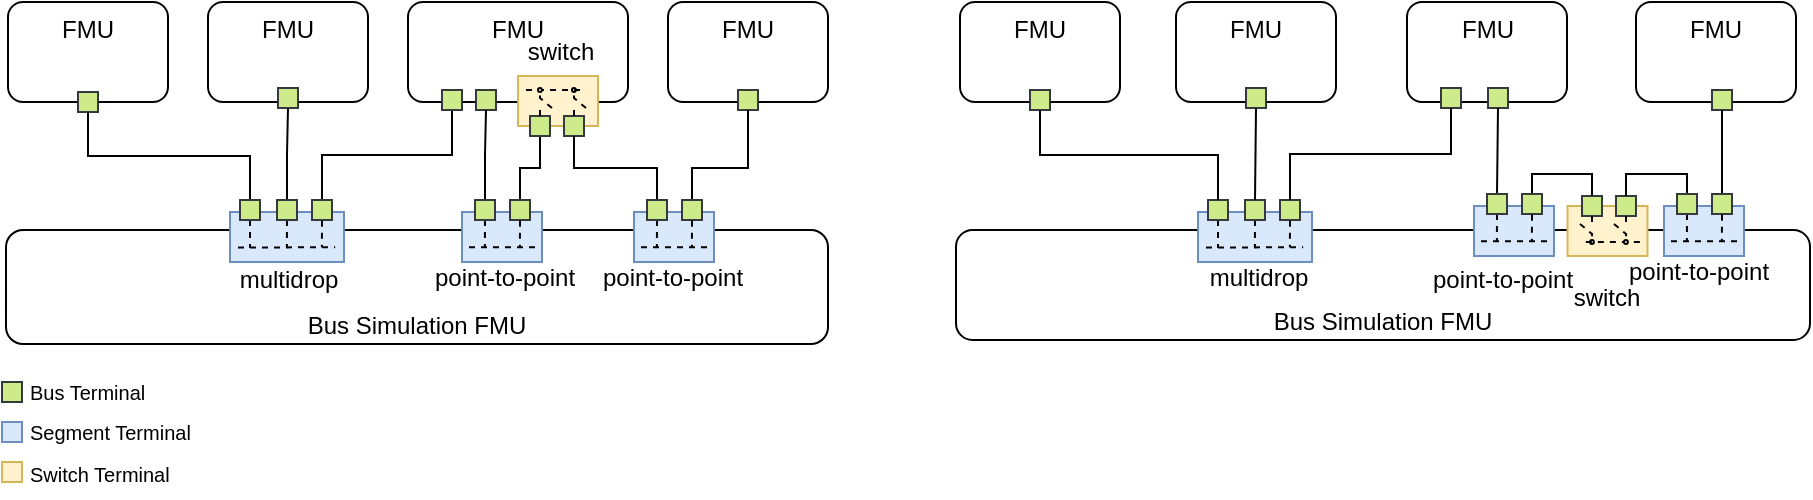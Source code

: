 <mxfile version="26.0.4">
  <diagram name="Page-1" id="3vIR2HpVTP0UQyiUp9Tj">
    <mxGraphModel dx="1034" dy="612" grid="1" gridSize="10" guides="1" tooltips="1" connect="1" arrows="1" fold="1" page="1" pageScale="1" pageWidth="3300" pageHeight="4681" math="0" shadow="0">
      <root>
        <mxCell id="0" />
        <mxCell id="1" parent="0" />
        <mxCell id="pif8Dmov2KubNqpBboYz-1" value="Bus Simulation FMU" style="rounded=1;whiteSpace=wrap;html=1;verticalAlign=bottom;" vertex="1" parent="1">
          <mxGeometry x="355" y="649" width="411" height="57" as="geometry" />
        </mxCell>
        <mxCell id="pif8Dmov2KubNqpBboYz-2" value="FMU" style="rounded=1;whiteSpace=wrap;html=1;verticalAlign=top;" vertex="1" parent="1">
          <mxGeometry x="456" y="535" width="80" height="50" as="geometry" />
        </mxCell>
        <mxCell id="pif8Dmov2KubNqpBboYz-3" value="" style="rounded=0;whiteSpace=wrap;html=1;fillColor=#cdeb8b;strokeColor=#36393d;" vertex="1" parent="1">
          <mxGeometry x="491" y="578" width="10" height="10" as="geometry" />
        </mxCell>
        <mxCell id="pif8Dmov2KubNqpBboYz-4" value="FMU" style="rounded=1;whiteSpace=wrap;html=1;verticalAlign=top;" vertex="1" parent="1">
          <mxGeometry x="556" y="535" width="110" height="50" as="geometry" />
        </mxCell>
        <mxCell id="pif8Dmov2KubNqpBboYz-5" value="FMU" style="rounded=1;whiteSpace=wrap;html=1;verticalAlign=top;" vertex="1" parent="1">
          <mxGeometry x="686" y="535" width="80" height="50" as="geometry" />
        </mxCell>
        <mxCell id="pif8Dmov2KubNqpBboYz-6" value="" style="endArrow=none;html=1;rounded=0;exitX=0.5;exitY=0;exitDx=0;exitDy=0;entryX=0.5;entryY=1;entryDx=0;entryDy=0;edgeStyle=orthogonalEdgeStyle;" edge="1" parent="1" source="pif8Dmov2KubNqpBboYz-108" target="pif8Dmov2KubNqpBboYz-3">
          <mxGeometry width="50" height="50" relative="1" as="geometry">
            <mxPoint x="525.5" y="633" as="sourcePoint" />
            <mxPoint x="644" y="592" as="targetPoint" />
          </mxGeometry>
        </mxCell>
        <mxCell id="pif8Dmov2KubNqpBboYz-7" value="" style="rounded=0;whiteSpace=wrap;html=1;fillColor=#cdeb8b;strokeColor=#36393d;" vertex="1" parent="1">
          <mxGeometry x="721" y="579" width="10" height="10" as="geometry" />
        </mxCell>
        <mxCell id="pif8Dmov2KubNqpBboYz-8" value="" style="endArrow=none;html=1;rounded=0;exitX=0.5;exitY=0;exitDx=0;exitDy=0;entryX=0.5;entryY=0;entryDx=0;entryDy=0;edgeStyle=orthogonalEdgeStyle;" edge="1" parent="1" source="pif8Dmov2KubNqpBboYz-107" target="pif8Dmov2KubNqpBboYz-9">
          <mxGeometry width="50" height="50" relative="1" as="geometry">
            <mxPoint x="543" y="633" as="sourcePoint" />
            <mxPoint x="586" y="613" as="targetPoint" />
          </mxGeometry>
        </mxCell>
        <mxCell id="pif8Dmov2KubNqpBboYz-9" value="" style="rounded=0;whiteSpace=wrap;html=1;fillColor=#cdeb8b;strokeColor=#36393d;rotation=-180;" vertex="1" parent="1">
          <mxGeometry x="573" y="579" width="10" height="10" as="geometry" />
        </mxCell>
        <mxCell id="pif8Dmov2KubNqpBboYz-10" value="" style="rounded=0;whiteSpace=wrap;html=1;fillColor=#cdeb8b;strokeColor=#36393d;rotation=-180;" vertex="1" parent="1">
          <mxGeometry x="590" y="579" width="10" height="10" as="geometry" />
        </mxCell>
        <mxCell id="pif8Dmov2KubNqpBboYz-11" value="" style="endArrow=none;html=1;rounded=0;exitX=0.5;exitY=0;exitDx=0;exitDy=0;entryX=0.5;entryY=0;entryDx=0;entryDy=0;edgeStyle=orthogonalEdgeStyle;" edge="1" parent="1" source="pif8Dmov2KubNqpBboYz-86" target="pif8Dmov2KubNqpBboYz-10">
          <mxGeometry width="50" height="50" relative="1" as="geometry">
            <mxPoint x="601.5" y="634" as="sourcePoint" />
            <mxPoint x="731" y="566" as="targetPoint" />
          </mxGeometry>
        </mxCell>
        <mxCell id="pif8Dmov2KubNqpBboYz-12" value="" style="endArrow=none;html=1;rounded=0;exitX=0.5;exitY=0;exitDx=0;exitDy=0;edgeStyle=orthogonalEdgeStyle;entryX=0.5;entryY=0;entryDx=0;entryDy=0;" edge="1" parent="1" source="pif8Dmov2KubNqpBboYz-85" target="pif8Dmov2KubNqpBboYz-60">
          <mxGeometry width="50" height="50" relative="1" as="geometry">
            <mxPoint x="619" y="634" as="sourcePoint" />
            <mxPoint x="624" y="610" as="targetPoint" />
          </mxGeometry>
        </mxCell>
        <mxCell id="pif8Dmov2KubNqpBboYz-13" value="" style="endArrow=none;html=1;rounded=0;exitX=0.5;exitY=0;exitDx=0;exitDy=0;edgeStyle=orthogonalEdgeStyle;entryX=0.5;entryY=1;entryDx=0;entryDy=0;" edge="1" parent="1" source="pif8Dmov2KubNqpBboYz-93" target="pif8Dmov2KubNqpBboYz-7">
          <mxGeometry width="50" height="50" relative="1" as="geometry">
            <mxPoint x="699" y="637" as="sourcePoint" />
            <mxPoint x="727" y="592" as="targetPoint" />
            <Array as="points">
              <mxPoint x="698" y="618" />
              <mxPoint x="726" y="618" />
            </Array>
          </mxGeometry>
        </mxCell>
        <mxCell id="pif8Dmov2KubNqpBboYz-14" value="Bus Simulation FMU" style="rounded=1;whiteSpace=wrap;html=1;verticalAlign=bottom;" vertex="1" parent="1">
          <mxGeometry x="830" y="649" width="427" height="55" as="geometry" />
        </mxCell>
        <mxCell id="pif8Dmov2KubNqpBboYz-15" value="FMU" style="rounded=1;whiteSpace=wrap;html=1;verticalAlign=top;" vertex="1" parent="1">
          <mxGeometry x="940" y="535" width="80" height="50" as="geometry" />
        </mxCell>
        <mxCell id="pif8Dmov2KubNqpBboYz-16" value="" style="rounded=0;whiteSpace=wrap;html=1;fillColor=#cdeb8b;strokeColor=#36393d;" vertex="1" parent="1">
          <mxGeometry x="975" y="578" width="10" height="10" as="geometry" />
        </mxCell>
        <mxCell id="pif8Dmov2KubNqpBboYz-17" value="FMU" style="rounded=1;whiteSpace=wrap;html=1;verticalAlign=top;" vertex="1" parent="1">
          <mxGeometry x="1055.5" y="535" width="80" height="50" as="geometry" />
        </mxCell>
        <mxCell id="pif8Dmov2KubNqpBboYz-18" value="" style="rounded=0;whiteSpace=wrap;html=1;direction=south;fillColor=#cdeb8b;strokeColor=#36393d;" vertex="1" parent="1">
          <mxGeometry x="1072.5" y="578" width="10" height="10" as="geometry" />
        </mxCell>
        <mxCell id="pif8Dmov2KubNqpBboYz-19" value="" style="rounded=0;whiteSpace=wrap;html=1;fillColor=#cdeb8b;strokeColor=#36393d;" vertex="1" parent="1">
          <mxGeometry x="1096" y="578" width="10" height="10" as="geometry" />
        </mxCell>
        <mxCell id="pif8Dmov2KubNqpBboYz-20" value="FMU" style="rounded=1;whiteSpace=wrap;html=1;verticalAlign=top;" vertex="1" parent="1">
          <mxGeometry x="1170" y="535" width="80" height="50" as="geometry" />
        </mxCell>
        <mxCell id="pif8Dmov2KubNqpBboYz-21" value="" style="group;rotation=-180;" vertex="1" connectable="0" parent="1">
          <mxGeometry x="1142" y="632" width="58" height="53" as="geometry" />
        </mxCell>
        <mxCell id="pif8Dmov2KubNqpBboYz-22" value="" style="rounded=0;whiteSpace=wrap;html=1;fillColor=#fff2cc;strokeColor=#d6b656;rotation=-180;" vertex="1" parent="pif8Dmov2KubNqpBboYz-21">
          <mxGeometry x="-6.255" y="5" width="40" height="25" as="geometry" />
        </mxCell>
        <mxCell id="pif8Dmov2KubNqpBboYz-23" value="" style="rounded=0;whiteSpace=wrap;html=1;fillColor=#cdeb8b;strokeColor=#36393d;rotation=-360;" vertex="1" parent="pif8Dmov2KubNqpBboYz-21">
          <mxGeometry x="17.997" width="10" height="10" as="geometry" />
        </mxCell>
        <mxCell id="pif8Dmov2KubNqpBboYz-24" value="" style="rounded=0;whiteSpace=wrap;html=1;fillColor=#cdeb8b;strokeColor=#36393d;rotation=-360;" vertex="1" parent="pif8Dmov2KubNqpBboYz-21">
          <mxGeometry x="1.003" width="10" height="10" as="geometry" />
        </mxCell>
        <mxCell id="pif8Dmov2KubNqpBboYz-25" value="" style="endArrow=none;html=1;rounded=0;exitX=0.5;exitY=1;exitDx=0;exitDy=0;dashed=1;" edge="1" parent="pif8Dmov2KubNqpBboYz-21" source="pif8Dmov2KubNqpBboYz-23">
          <mxGeometry width="50" height="50" relative="1" as="geometry">
            <mxPoint x="23.941" y="7" as="sourcePoint" />
            <mxPoint x="23" y="15" as="targetPoint" />
            <Array as="points" />
          </mxGeometry>
        </mxCell>
        <mxCell id="pif8Dmov2KubNqpBboYz-26" value="" style="endArrow=none;html=1;rounded=0;dashed=1;exitX=0.5;exitY=1;exitDx=0;exitDy=0;" edge="1" parent="pif8Dmov2KubNqpBboYz-21" source="pif8Dmov2KubNqpBboYz-24">
          <mxGeometry width="50" height="50" relative="1" as="geometry">
            <mxPoint x="6.686" y="7" as="sourcePoint" />
            <mxPoint x="6" y="15" as="targetPoint" />
            <Array as="points" />
          </mxGeometry>
        </mxCell>
        <mxCell id="pif8Dmov2KubNqpBboYz-27" value="" style="endArrow=none;html=1;rounded=0;dashed=1;" edge="1" parent="pif8Dmov2KubNqpBboYz-21">
          <mxGeometry width="50" height="50" relative="1" as="geometry">
            <mxPoint x="-0.0" y="14" as="sourcePoint" />
            <mxPoint x="6.039" y="21" as="targetPoint" />
            <Array as="points">
              <mxPoint x="6.039" y="19" />
            </Array>
          </mxGeometry>
        </mxCell>
        <mxCell id="pif8Dmov2KubNqpBboYz-28" value="" style="ellipse;whiteSpace=wrap;html=1;rotation=-360;" vertex="1" parent="pif8Dmov2KubNqpBboYz-21">
          <mxGeometry x="4.999" y="22" width="1.941" height="2" as="geometry" />
        </mxCell>
        <mxCell id="pif8Dmov2KubNqpBboYz-29" value="" style="endArrow=none;html=1;rounded=0;dashed=1;exitX=-1.065;exitY=0.469;exitDx=0;exitDy=0;exitPerimeter=0;entryX=0.033;entryY=0.281;entryDx=0;entryDy=0;entryPerimeter=0;" edge="1" parent="pif8Dmov2KubNqpBboYz-21" source="pif8Dmov2KubNqpBboYz-28" target="pif8Dmov2KubNqpBboYz-22">
          <mxGeometry width="50" height="50" relative="1" as="geometry">
            <mxPoint x="1052" y="634" as="sourcePoint" />
            <mxPoint x="1080.569" y="634" as="targetPoint" />
            <Array as="points">
              <mxPoint x="6" y="23" />
            </Array>
          </mxGeometry>
        </mxCell>
        <mxCell id="pif8Dmov2KubNqpBboYz-30" value="" style="ellipse;whiteSpace=wrap;html=1;rotation=-360;strokeWidth=1;" vertex="1" parent="pif8Dmov2KubNqpBboYz-21">
          <mxGeometry x="22.001" y="22" width="1.941" height="2" as="geometry" />
        </mxCell>
        <mxCell id="pif8Dmov2KubNqpBboYz-31" value="" style="endArrow=none;html=1;rounded=0;dashed=1;" edge="1" parent="pif8Dmov2KubNqpBboYz-21">
          <mxGeometry width="50" height="50" relative="1" as="geometry">
            <mxPoint x="17.0" y="14" as="sourcePoint" />
            <mxPoint x="23" y="21" as="targetPoint" />
            <Array as="points">
              <mxPoint x="23.039" y="19" />
            </Array>
          </mxGeometry>
        </mxCell>
        <mxCell id="pif8Dmov2KubNqpBboYz-32" value="" style="rounded=0;whiteSpace=wrap;html=1;fillColor=#cdeb8b;strokeColor=#36393d;" vertex="1" parent="1">
          <mxGeometry x="1208" y="579" width="10" height="10" as="geometry" />
        </mxCell>
        <mxCell id="pif8Dmov2KubNqpBboYz-33" value="" style="endArrow=none;html=1;rounded=0;entryX=0.5;entryY=1;entryDx=0;entryDy=0;exitX=0.5;exitY=0;exitDx=0;exitDy=0;" edge="1" parent="1" source="pif8Dmov2KubNqpBboYz-40" target="pif8Dmov2KubNqpBboYz-19">
          <mxGeometry width="50" height="50" relative="1" as="geometry">
            <mxPoint x="1101" y="632" as="sourcePoint" />
            <mxPoint x="1194" y="640" as="targetPoint" />
          </mxGeometry>
        </mxCell>
        <mxCell id="pif8Dmov2KubNqpBboYz-34" value="" style="endArrow=none;html=1;rounded=0;exitX=0.5;exitY=0;exitDx=0;exitDy=0;entryX=0.5;entryY=0;entryDx=0;entryDy=0;edgeStyle=orthogonalEdgeStyle;" edge="1" parent="1" source="pif8Dmov2KubNqpBboYz-39" target="pif8Dmov2KubNqpBboYz-24">
          <mxGeometry width="50" height="50" relative="1" as="geometry">
            <mxPoint x="1133" y="645" as="sourcePoint" />
            <mxPoint x="1183" y="595" as="targetPoint" />
          </mxGeometry>
        </mxCell>
        <mxCell id="pif8Dmov2KubNqpBboYz-35" value="" style="rounded=0;whiteSpace=wrap;html=1;" vertex="1" parent="1">
          <mxGeometry x="1095.5" y="638" width="10" height="8.333" as="geometry" />
        </mxCell>
        <mxCell id="pif8Dmov2KubNqpBboYz-36" value="" style="rounded=0;whiteSpace=wrap;html=1;fillColor=#dae8fc;strokeColor=#6c8ebf;" vertex="1" parent="1">
          <mxGeometry x="1089" y="637" width="40" height="25" as="geometry" />
        </mxCell>
        <mxCell id="pif8Dmov2KubNqpBboYz-37" value="" style="endArrow=none;html=1;rounded=0;dashed=1;" edge="1" parent="1">
          <mxGeometry width="50" height="50" relative="1" as="geometry">
            <mxPoint x="1092.5" y="654.667" as="sourcePoint" />
            <mxPoint x="1126.5" y="654.667" as="targetPoint" />
          </mxGeometry>
        </mxCell>
        <mxCell id="pif8Dmov2KubNqpBboYz-38" value="" style="endArrow=none;html=1;rounded=0;exitX=0.5;exitY=1;exitDx=0;exitDy=0;dashed=1;" edge="1" parent="1" source="pif8Dmov2KubNqpBboYz-40">
          <mxGeometry width="50" height="50" relative="1" as="geometry">
            <mxPoint x="1100.44" y="646.333" as="sourcePoint" />
            <mxPoint x="1100.5" y="654.667" as="targetPoint" />
            <Array as="points">
              <mxPoint x="1100.44" y="654.667" />
            </Array>
          </mxGeometry>
        </mxCell>
        <mxCell id="pif8Dmov2KubNqpBboYz-39" value="" style="rounded=0;whiteSpace=wrap;html=1;fillColor=#cdeb8b;strokeColor=#36393d;" vertex="1" parent="1">
          <mxGeometry x="1113" y="631" width="10" height="10" as="geometry" />
        </mxCell>
        <mxCell id="pif8Dmov2KubNqpBboYz-40" value="" style="rounded=0;whiteSpace=wrap;html=1;fillColor=#cdeb8b;strokeColor=#36393d;" vertex="1" parent="1">
          <mxGeometry x="1095.5" y="631" width="10" height="10" as="geometry" />
        </mxCell>
        <mxCell id="pif8Dmov2KubNqpBboYz-41" value="" style="endArrow=none;html=1;rounded=0;exitX=0.5;exitY=1;exitDx=0;exitDy=0;dashed=1;" edge="1" parent="1">
          <mxGeometry width="50" height="50" relative="1" as="geometry">
            <mxPoint x="1118" y="641.333" as="sourcePoint" />
            <mxPoint x="1118" y="654.667" as="targetPoint" />
            <Array as="points">
              <mxPoint x="1117.94" y="654.667" />
            </Array>
          </mxGeometry>
        </mxCell>
        <mxCell id="pif8Dmov2KubNqpBboYz-42" value="" style="endArrow=none;html=1;rounded=0;entryX=0.5;entryY=1;entryDx=0;entryDy=0;exitX=0.5;exitY=0;exitDx=0;exitDy=0;" edge="1" parent="1" source="pif8Dmov2KubNqpBboYz-76" target="pif8Dmov2KubNqpBboYz-32">
          <mxGeometry width="50" height="50" relative="1" as="geometry">
            <mxPoint x="1136" y="658" as="sourcePoint" />
            <mxPoint x="1186" y="608" as="targetPoint" />
          </mxGeometry>
        </mxCell>
        <mxCell id="pif8Dmov2KubNqpBboYz-43" value="" style="endArrow=none;html=1;rounded=0;entryX=0.5;entryY=0;entryDx=0;entryDy=0;exitX=0.5;exitY=0;exitDx=0;exitDy=0;edgeStyle=orthogonalEdgeStyle;" edge="1" parent="1" source="pif8Dmov2KubNqpBboYz-23" target="pif8Dmov2KubNqpBboYz-77">
          <mxGeometry width="50" height="50" relative="1" as="geometry">
            <mxPoint x="1136" y="658" as="sourcePoint" />
            <mxPoint x="1186" y="608" as="targetPoint" />
          </mxGeometry>
        </mxCell>
        <mxCell id="pif8Dmov2KubNqpBboYz-44" value="" style="group" vertex="1" connectable="0" parent="1">
          <mxGeometry x="353" y="715" width="122" height="68" as="geometry" />
        </mxCell>
        <mxCell id="pif8Dmov2KubNqpBboYz-132" value="" style="group" vertex="1" connectable="0" parent="pif8Dmov2KubNqpBboYz-44">
          <mxGeometry width="110" height="68" as="geometry" />
        </mxCell>
        <mxCell id="pif8Dmov2KubNqpBboYz-45" value="Bus Terminal" style="text;html=1;align=left;verticalAlign=middle;resizable=0;points=[];autosize=1;strokeColor=none;fillColor=none;fontSize=10;" vertex="1" parent="pif8Dmov2KubNqpBboYz-132">
          <mxGeometry x="12" width="80" height="30" as="geometry" />
        </mxCell>
        <mxCell id="pif8Dmov2KubNqpBboYz-46" value="" style="rounded=0;whiteSpace=wrap;html=1;fillColor=#cdeb8b;strokeColor=#36393d;" vertex="1" parent="pif8Dmov2KubNqpBboYz-132">
          <mxGeometry y="10" width="10" height="10" as="geometry" />
        </mxCell>
        <mxCell id="pif8Dmov2KubNqpBboYz-47" value="" style="rounded=0;whiteSpace=wrap;html=1;fillColor=#dae8fc;strokeColor=#6c8ebf;" vertex="1" parent="pif8Dmov2KubNqpBboYz-132">
          <mxGeometry y="30" width="10" height="10" as="geometry" />
        </mxCell>
        <mxCell id="pif8Dmov2KubNqpBboYz-48" value="" style="rounded=0;whiteSpace=wrap;html=1;fillColor=#fff2cc;strokeColor=#d6b656;" vertex="1" parent="pif8Dmov2KubNqpBboYz-132">
          <mxGeometry y="50" width="10" height="10" as="geometry" />
        </mxCell>
        <mxCell id="pif8Dmov2KubNqpBboYz-49" value="Segment Terminal" style="text;html=1;align=left;verticalAlign=middle;resizable=0;points=[];autosize=1;strokeColor=none;fillColor=none;fontSize=10;" vertex="1" parent="pif8Dmov2KubNqpBboYz-132">
          <mxGeometry x="12" y="23" width="98" height="24" as="geometry" />
        </mxCell>
        <mxCell id="pif8Dmov2KubNqpBboYz-50" value="Switch Terminal" style="text;html=1;align=left;verticalAlign=middle;resizable=0;points=[];autosize=1;strokeColor=none;fillColor=none;fontSize=10;" vertex="1" parent="pif8Dmov2KubNqpBboYz-132">
          <mxGeometry x="12" y="44" width="88" height="24" as="geometry" />
        </mxCell>
        <mxCell id="pif8Dmov2KubNqpBboYz-58" value="" style="group;rotation=0;" vertex="1" connectable="0" parent="1">
          <mxGeometry x="601" y="572" width="56" height="30" as="geometry" />
        </mxCell>
        <mxCell id="pif8Dmov2KubNqpBboYz-59" value="" style="rounded=0;whiteSpace=wrap;html=1;fillColor=#fff2cc;strokeColor=#d6b656;rotation=0;" vertex="1" parent="pif8Dmov2KubNqpBboYz-58">
          <mxGeometry x="10" width="40" height="25" as="geometry" />
        </mxCell>
        <mxCell id="pif8Dmov2KubNqpBboYz-60" value="" style="rounded=0;whiteSpace=wrap;html=1;fillColor=#cdeb8b;strokeColor=#36393d;rotation=-180;" vertex="1" parent="pif8Dmov2KubNqpBboYz-58">
          <mxGeometry x="16" y="20" width="10" height="10" as="geometry" />
        </mxCell>
        <mxCell id="pif8Dmov2KubNqpBboYz-61" value="" style="rounded=0;whiteSpace=wrap;html=1;fillColor=#cdeb8b;strokeColor=#36393d;rotation=-180;" vertex="1" parent="pif8Dmov2KubNqpBboYz-58">
          <mxGeometry x="33" y="20" width="10" height="10" as="geometry" />
        </mxCell>
        <mxCell id="pif8Dmov2KubNqpBboYz-62" value="" style="endArrow=none;html=1;rounded=0;exitX=0.5;exitY=1;exitDx=0;exitDy=0;dashed=1;" edge="1" parent="pif8Dmov2KubNqpBboYz-58" source="pif8Dmov2KubNqpBboYz-60">
          <mxGeometry width="50" height="50" relative="1" as="geometry">
            <mxPoint x="20" y="23" as="sourcePoint" />
            <mxPoint x="21" y="15" as="targetPoint" />
            <Array as="points" />
          </mxGeometry>
        </mxCell>
        <mxCell id="pif8Dmov2KubNqpBboYz-63" value="" style="endArrow=none;html=1;rounded=0;dashed=1;exitX=0.5;exitY=1;exitDx=0;exitDy=0;" edge="1" parent="pif8Dmov2KubNqpBboYz-58" source="pif8Dmov2KubNqpBboYz-61">
          <mxGeometry width="50" height="50" relative="1" as="geometry">
            <mxPoint x="37" y="23" as="sourcePoint" />
            <mxPoint x="38" y="15" as="targetPoint" />
            <Array as="points" />
          </mxGeometry>
        </mxCell>
        <mxCell id="pif8Dmov2KubNqpBboYz-64" value="" style="endArrow=none;html=1;rounded=0;dashed=1;" edge="1" parent="pif8Dmov2KubNqpBboYz-58">
          <mxGeometry width="50" height="50" relative="1" as="geometry">
            <mxPoint x="44" y="16" as="sourcePoint" />
            <mxPoint x="38" y="9" as="targetPoint" />
            <Array as="points">
              <mxPoint x="38" y="11" />
            </Array>
          </mxGeometry>
        </mxCell>
        <mxCell id="pif8Dmov2KubNqpBboYz-65" value="" style="ellipse;whiteSpace=wrap;html=1;rotation=-180;" vertex="1" parent="pif8Dmov2KubNqpBboYz-58">
          <mxGeometry x="37" y="6" width="1.941" height="2" as="geometry" />
        </mxCell>
        <mxCell id="pif8Dmov2KubNqpBboYz-66" value="" style="endArrow=none;html=1;rounded=0;dashed=1;exitX=-1.065;exitY=0.469;exitDx=0;exitDy=0;exitPerimeter=0;entryX=0.033;entryY=0.281;entryDx=0;entryDy=0;entryPerimeter=0;" edge="1" parent="pif8Dmov2KubNqpBboYz-58" source="pif8Dmov2KubNqpBboYz-65" target="pif8Dmov2KubNqpBboYz-59">
          <mxGeometry width="50" height="50" relative="1" as="geometry">
            <mxPoint x="-1008" y="-604" as="sourcePoint" />
            <mxPoint x="-1037" y="-604" as="targetPoint" />
            <Array as="points">
              <mxPoint x="38" y="7" />
            </Array>
          </mxGeometry>
        </mxCell>
        <mxCell id="pif8Dmov2KubNqpBboYz-67" value="" style="ellipse;whiteSpace=wrap;html=1;rotation=-180;strokeWidth=1;" vertex="1" parent="pif8Dmov2KubNqpBboYz-58">
          <mxGeometry x="20" y="6" width="1.941" height="2" as="geometry" />
        </mxCell>
        <mxCell id="pif8Dmov2KubNqpBboYz-68" value="" style="endArrow=none;html=1;rounded=0;dashed=1;" edge="1" parent="pif8Dmov2KubNqpBboYz-58">
          <mxGeometry width="50" height="50" relative="1" as="geometry">
            <mxPoint x="27" y="16" as="sourcePoint" />
            <mxPoint x="21" y="9" as="targetPoint" />
            <Array as="points">
              <mxPoint x="21" y="11" />
            </Array>
          </mxGeometry>
        </mxCell>
        <mxCell id="pif8Dmov2KubNqpBboYz-70" value="" style="endArrow=none;html=1;rounded=0;entryX=0.5;entryY=0;entryDx=0;entryDy=0;exitX=0.5;exitY=0;exitDx=0;exitDy=0;edgeStyle=orthogonalEdgeStyle;" edge="1" parent="1" source="pif8Dmov2KubNqpBboYz-94" target="pif8Dmov2KubNqpBboYz-61">
          <mxGeometry width="50" height="50" relative="1" as="geometry">
            <mxPoint x="688.5" y="636" as="sourcePoint" />
            <mxPoint x="774" y="583" as="targetPoint" />
          </mxGeometry>
        </mxCell>
        <mxCell id="pif8Dmov2KubNqpBboYz-71" value="" style="group" vertex="1" connectable="0" parent="1">
          <mxGeometry x="1184" y="631" width="62" height="69" as="geometry" />
        </mxCell>
        <mxCell id="pif8Dmov2KubNqpBboYz-72" value="" style="rounded=0;whiteSpace=wrap;html=1;" vertex="1" parent="pif8Dmov2KubNqpBboYz-71">
          <mxGeometry x="6.5" y="7" width="10" height="8.333" as="geometry" />
        </mxCell>
        <mxCell id="pif8Dmov2KubNqpBboYz-73" value="" style="rounded=0;whiteSpace=wrap;html=1;fillColor=#dae8fc;strokeColor=#6c8ebf;" vertex="1" parent="pif8Dmov2KubNqpBboYz-71">
          <mxGeometry y="6" width="40" height="25" as="geometry" />
        </mxCell>
        <mxCell id="pif8Dmov2KubNqpBboYz-74" value="" style="endArrow=none;html=1;rounded=0;dashed=1;" edge="1" parent="pif8Dmov2KubNqpBboYz-71">
          <mxGeometry width="50" height="50" relative="1" as="geometry">
            <mxPoint x="3.5" y="23.667" as="sourcePoint" />
            <mxPoint x="37.5" y="23.667" as="targetPoint" />
          </mxGeometry>
        </mxCell>
        <mxCell id="pif8Dmov2KubNqpBboYz-75" value="" style="endArrow=none;html=1;rounded=0;exitX=0.5;exitY=1;exitDx=0;exitDy=0;dashed=1;" edge="1" parent="pif8Dmov2KubNqpBboYz-71" source="pif8Dmov2KubNqpBboYz-77">
          <mxGeometry width="50" height="50" relative="1" as="geometry">
            <mxPoint x="11.44" y="15.333" as="sourcePoint" />
            <mxPoint x="11.5" y="23.667" as="targetPoint" />
            <Array as="points">
              <mxPoint x="11.44" y="23.667" />
            </Array>
          </mxGeometry>
        </mxCell>
        <mxCell id="pif8Dmov2KubNqpBboYz-76" value="" style="rounded=0;whiteSpace=wrap;html=1;fillColor=#cdeb8b;strokeColor=#36393d;" vertex="1" parent="pif8Dmov2KubNqpBboYz-71">
          <mxGeometry x="24" width="10" height="10" as="geometry" />
        </mxCell>
        <mxCell id="pif8Dmov2KubNqpBboYz-77" value="" style="rounded=0;whiteSpace=wrap;html=1;fillColor=#cdeb8b;strokeColor=#36393d;" vertex="1" parent="pif8Dmov2KubNqpBboYz-71">
          <mxGeometry x="6.5" width="10" height="10" as="geometry" />
        </mxCell>
        <mxCell id="pif8Dmov2KubNqpBboYz-78" value="" style="endArrow=none;html=1;rounded=0;exitX=0.5;exitY=1;exitDx=0;exitDy=0;dashed=1;" edge="1" parent="pif8Dmov2KubNqpBboYz-71">
          <mxGeometry width="50" height="50" relative="1" as="geometry">
            <mxPoint x="29" y="10.333" as="sourcePoint" />
            <mxPoint x="29" y="23.667" as="targetPoint" />
            <Array as="points">
              <mxPoint x="28.94" y="23.667" />
            </Array>
          </mxGeometry>
        </mxCell>
        <mxCell id="pif8Dmov2KubNqpBboYz-79" value="point-to-point" style="text;html=1;align=center;verticalAlign=middle;resizable=0;points=[];autosize=1;strokeColor=none;fillColor=none;" vertex="1" parent="pif8Dmov2KubNqpBboYz-71">
          <mxGeometry x="-28" y="24" width="90" height="30" as="geometry" />
        </mxCell>
        <mxCell id="pif8Dmov2KubNqpBboYz-80" value="" style="group" vertex="1" connectable="0" parent="1">
          <mxGeometry x="583" y="634" width="40" height="31" as="geometry" />
        </mxCell>
        <mxCell id="pif8Dmov2KubNqpBboYz-81" value="" style="rounded=0;whiteSpace=wrap;html=1;" vertex="1" parent="pif8Dmov2KubNqpBboYz-80">
          <mxGeometry x="6.5" y="7" width="10" height="8.333" as="geometry" />
        </mxCell>
        <mxCell id="pif8Dmov2KubNqpBboYz-82" value="" style="rounded=0;whiteSpace=wrap;html=1;fillColor=#dae8fc;strokeColor=#6c8ebf;" vertex="1" parent="pif8Dmov2KubNqpBboYz-80">
          <mxGeometry y="6" width="40" height="25" as="geometry" />
        </mxCell>
        <mxCell id="pif8Dmov2KubNqpBboYz-83" value="" style="endArrow=none;html=1;rounded=0;dashed=1;" edge="1" parent="pif8Dmov2KubNqpBboYz-80">
          <mxGeometry width="50" height="50" relative="1" as="geometry">
            <mxPoint x="3.5" y="23.667" as="sourcePoint" />
            <mxPoint x="37.5" y="23.667" as="targetPoint" />
          </mxGeometry>
        </mxCell>
        <mxCell id="pif8Dmov2KubNqpBboYz-84" value="" style="endArrow=none;html=1;rounded=0;exitX=0.5;exitY=1;exitDx=0;exitDy=0;dashed=1;" edge="1" parent="pif8Dmov2KubNqpBboYz-80" source="pif8Dmov2KubNqpBboYz-86">
          <mxGeometry width="50" height="50" relative="1" as="geometry">
            <mxPoint x="11.44" y="15.333" as="sourcePoint" />
            <mxPoint x="11.5" y="23.667" as="targetPoint" />
            <Array as="points">
              <mxPoint x="11.44" y="23.667" />
            </Array>
          </mxGeometry>
        </mxCell>
        <mxCell id="pif8Dmov2KubNqpBboYz-85" value="" style="rounded=0;whiteSpace=wrap;html=1;fillColor=#cdeb8b;strokeColor=#36393d;" vertex="1" parent="pif8Dmov2KubNqpBboYz-80">
          <mxGeometry x="24" width="10" height="10" as="geometry" />
        </mxCell>
        <mxCell id="pif8Dmov2KubNqpBboYz-86" value="" style="rounded=0;whiteSpace=wrap;html=1;fillColor=#cdeb8b;strokeColor=#36393d;" vertex="1" parent="pif8Dmov2KubNqpBboYz-80">
          <mxGeometry x="6.5" width="10" height="10" as="geometry" />
        </mxCell>
        <mxCell id="pif8Dmov2KubNqpBboYz-87" value="" style="endArrow=none;html=1;rounded=0;exitX=0.5;exitY=1;exitDx=0;exitDy=0;dashed=1;" edge="1" parent="pif8Dmov2KubNqpBboYz-80">
          <mxGeometry width="50" height="50" relative="1" as="geometry">
            <mxPoint x="29" y="10.333" as="sourcePoint" />
            <mxPoint x="29" y="23.667" as="targetPoint" />
            <Array as="points">
              <mxPoint x="28.94" y="23.667" />
            </Array>
          </mxGeometry>
        </mxCell>
        <mxCell id="pif8Dmov2KubNqpBboYz-88" value="" style="group" vertex="1" connectable="0" parent="1">
          <mxGeometry x="669" y="634" width="40" height="31" as="geometry" />
        </mxCell>
        <mxCell id="pif8Dmov2KubNqpBboYz-89" value="" style="rounded=0;whiteSpace=wrap;html=1;" vertex="1" parent="pif8Dmov2KubNqpBboYz-88">
          <mxGeometry x="6.5" y="7" width="10" height="8.333" as="geometry" />
        </mxCell>
        <mxCell id="pif8Dmov2KubNqpBboYz-90" value="" style="rounded=0;whiteSpace=wrap;html=1;fillColor=#dae8fc;strokeColor=#6c8ebf;" vertex="1" parent="pif8Dmov2KubNqpBboYz-88">
          <mxGeometry y="6" width="40" height="25" as="geometry" />
        </mxCell>
        <mxCell id="pif8Dmov2KubNqpBboYz-91" value="" style="endArrow=none;html=1;rounded=0;dashed=1;" edge="1" parent="pif8Dmov2KubNqpBboYz-88">
          <mxGeometry width="50" height="50" relative="1" as="geometry">
            <mxPoint x="3.5" y="23.667" as="sourcePoint" />
            <mxPoint x="37.5" y="23.667" as="targetPoint" />
          </mxGeometry>
        </mxCell>
        <mxCell id="pif8Dmov2KubNqpBboYz-92" value="" style="endArrow=none;html=1;rounded=0;exitX=0.5;exitY=1;exitDx=0;exitDy=0;dashed=1;" edge="1" parent="pif8Dmov2KubNqpBboYz-88" source="pif8Dmov2KubNqpBboYz-94">
          <mxGeometry width="50" height="50" relative="1" as="geometry">
            <mxPoint x="11.44" y="15.333" as="sourcePoint" />
            <mxPoint x="11.5" y="23.667" as="targetPoint" />
            <Array as="points">
              <mxPoint x="11.44" y="23.667" />
            </Array>
          </mxGeometry>
        </mxCell>
        <mxCell id="pif8Dmov2KubNqpBboYz-93" value="" style="rounded=0;whiteSpace=wrap;html=1;fillColor=#cdeb8b;strokeColor=#36393d;" vertex="1" parent="pif8Dmov2KubNqpBboYz-88">
          <mxGeometry x="24" width="10" height="10" as="geometry" />
        </mxCell>
        <mxCell id="pif8Dmov2KubNqpBboYz-94" value="" style="rounded=0;whiteSpace=wrap;html=1;fillColor=#cdeb8b;strokeColor=#36393d;" vertex="1" parent="pif8Dmov2KubNqpBboYz-88">
          <mxGeometry x="6.5" width="10" height="10" as="geometry" />
        </mxCell>
        <mxCell id="pif8Dmov2KubNqpBboYz-95" value="" style="endArrow=none;html=1;rounded=0;exitX=0.5;exitY=1;exitDx=0;exitDy=0;dashed=1;" edge="1" parent="pif8Dmov2KubNqpBboYz-88">
          <mxGeometry width="50" height="50" relative="1" as="geometry">
            <mxPoint x="29" y="10.333" as="sourcePoint" />
            <mxPoint x="29" y="23.667" as="targetPoint" />
            <Array as="points">
              <mxPoint x="28.94" y="23.667" />
            </Array>
          </mxGeometry>
        </mxCell>
        <mxCell id="pif8Dmov2KubNqpBboYz-96" value="point-to-point" style="text;html=1;align=center;verticalAlign=middle;resizable=0;points=[];autosize=1;strokeColor=none;fillColor=none;" vertex="1" parent="1">
          <mxGeometry x="559" y="658" width="90" height="30" as="geometry" />
        </mxCell>
        <mxCell id="pif8Dmov2KubNqpBboYz-97" value="FMU" style="rounded=1;whiteSpace=wrap;html=1;verticalAlign=top;" vertex="1" parent="1">
          <mxGeometry x="356" y="535" width="80" height="50" as="geometry" />
        </mxCell>
        <mxCell id="pif8Dmov2KubNqpBboYz-98" value="multidrop" style="text;html=1;align=center;verticalAlign=middle;resizable=0;points=[];autosize=1;strokeColor=none;fillColor=none;" vertex="1" parent="1">
          <mxGeometry x="461" y="659" width="70" height="30" as="geometry" />
        </mxCell>
        <mxCell id="pif8Dmov2KubNqpBboYz-99" value="" style="rounded=0;whiteSpace=wrap;html=1;fillColor=#cdeb8b;strokeColor=#36393d;" vertex="1" parent="1">
          <mxGeometry x="391" y="580" width="10" height="10" as="geometry" />
        </mxCell>
        <mxCell id="pif8Dmov2KubNqpBboYz-100" value="" style="endArrow=none;html=1;rounded=0;entryX=0.5;entryY=1;entryDx=0;entryDy=0;exitX=0.5;exitY=0;exitDx=0;exitDy=0;edgeStyle=orthogonalEdgeStyle;" edge="1" parent="1" source="pif8Dmov2KubNqpBboYz-112" target="pif8Dmov2KubNqpBboYz-99">
          <mxGeometry width="50" height="50" relative="1" as="geometry">
            <mxPoint x="521" y="586" as="sourcePoint" />
            <mxPoint x="571" y="536" as="targetPoint" />
          </mxGeometry>
        </mxCell>
        <mxCell id="pif8Dmov2KubNqpBboYz-101" value="FMU" style="rounded=1;whiteSpace=wrap;html=1;verticalAlign=top;" vertex="1" parent="1">
          <mxGeometry x="832" y="535" width="80" height="50" as="geometry" />
        </mxCell>
        <mxCell id="pif8Dmov2KubNqpBboYz-102" value="" style="group" vertex="1" connectable="0" parent="1">
          <mxGeometry x="467" y="634" width="57" height="31" as="geometry" />
        </mxCell>
        <mxCell id="pif8Dmov2KubNqpBboYz-103" value="" style="rounded=0;whiteSpace=wrap;html=1;" vertex="1" parent="pif8Dmov2KubNqpBboYz-102">
          <mxGeometry x="23.5" y="7" width="10" height="8.333" as="geometry" />
        </mxCell>
        <mxCell id="pif8Dmov2KubNqpBboYz-104" value="" style="rounded=0;whiteSpace=wrap;html=1;fillColor=#dae8fc;strokeColor=#6c8ebf;" vertex="1" parent="pif8Dmov2KubNqpBboYz-102">
          <mxGeometry y="6" width="57" height="25" as="geometry" />
        </mxCell>
        <mxCell id="pif8Dmov2KubNqpBboYz-105" value="" style="endArrow=none;html=1;rounded=0;dashed=1;exitX=0.699;exitY=-0.043;exitDx=0;exitDy=0;exitPerimeter=0;" edge="1" parent="pif8Dmov2KubNqpBboYz-102">
          <mxGeometry width="50" height="50" relative="1" as="geometry">
            <mxPoint x="4" y="23.71" as="sourcePoint" />
            <mxPoint x="52.57" y="23.667" as="targetPoint" />
          </mxGeometry>
        </mxCell>
        <mxCell id="pif8Dmov2KubNqpBboYz-106" value="" style="endArrow=none;html=1;rounded=0;exitX=0.5;exitY=1;exitDx=0;exitDy=0;dashed=1;" edge="1" parent="pif8Dmov2KubNqpBboYz-102" source="pif8Dmov2KubNqpBboYz-108">
          <mxGeometry width="50" height="50" relative="1" as="geometry">
            <mxPoint x="28.44" y="15.333" as="sourcePoint" />
            <mxPoint x="28.5" y="23.667" as="targetPoint" />
            <Array as="points">
              <mxPoint x="28.44" y="23.667" />
            </Array>
          </mxGeometry>
        </mxCell>
        <mxCell id="pif8Dmov2KubNqpBboYz-107" value="" style="rounded=0;whiteSpace=wrap;html=1;fillColor=#cdeb8b;strokeColor=#36393d;" vertex="1" parent="pif8Dmov2KubNqpBboYz-102">
          <mxGeometry x="41" width="10" height="10" as="geometry" />
        </mxCell>
        <mxCell id="pif8Dmov2KubNqpBboYz-108" value="" style="rounded=0;whiteSpace=wrap;html=1;fillColor=#cdeb8b;strokeColor=#36393d;" vertex="1" parent="pif8Dmov2KubNqpBboYz-102">
          <mxGeometry x="23.5" width="10" height="10" as="geometry" />
        </mxCell>
        <mxCell id="pif8Dmov2KubNqpBboYz-109" value="" style="endArrow=none;html=1;rounded=0;exitX=0.5;exitY=1;exitDx=0;exitDy=0;dashed=1;" edge="1" parent="pif8Dmov2KubNqpBboYz-102">
          <mxGeometry width="50" height="50" relative="1" as="geometry">
            <mxPoint x="46" y="10.333" as="sourcePoint" />
            <mxPoint x="46" y="23.667" as="targetPoint" />
            <Array as="points">
              <mxPoint x="45.94" y="23.667" />
            </Array>
          </mxGeometry>
        </mxCell>
        <mxCell id="pif8Dmov2KubNqpBboYz-110" value="" style="endArrow=none;html=1;rounded=0;exitX=0.5;exitY=1;exitDx=0;exitDy=0;dashed=1;" edge="1" parent="pif8Dmov2KubNqpBboYz-102">
          <mxGeometry width="50" height="50" relative="1" as="geometry">
            <mxPoint x="10.0" y="10" as="sourcePoint" />
            <mxPoint x="10" y="24" as="targetPoint" />
          </mxGeometry>
        </mxCell>
        <mxCell id="pif8Dmov2KubNqpBboYz-111" value="" style="endArrow=none;html=1;rounded=0;exitX=0.5;exitY=1;exitDx=0;exitDy=0;dashed=1;" edge="1" parent="pif8Dmov2KubNqpBboYz-102" target="pif8Dmov2KubNqpBboYz-112">
          <mxGeometry width="50" height="50" relative="1" as="geometry">
            <mxPoint x="11.56" y="10" as="sourcePoint" />
            <mxPoint x="11.06" y="23.667" as="targetPoint" />
            <Array as="points" />
          </mxGeometry>
        </mxCell>
        <mxCell id="pif8Dmov2KubNqpBboYz-112" value="" style="rounded=0;whiteSpace=wrap;html=1;fillColor=#cdeb8b;strokeColor=#36393d;" vertex="1" parent="pif8Dmov2KubNqpBboYz-102">
          <mxGeometry x="5" width="10" height="10" as="geometry" />
        </mxCell>
        <mxCell id="pif8Dmov2KubNqpBboYz-113" value="" style="group" vertex="1" connectable="0" parent="1">
          <mxGeometry x="951" y="634" width="65" height="54" as="geometry" />
        </mxCell>
        <mxCell id="pif8Dmov2KubNqpBboYz-114" value="" style="rounded=0;whiteSpace=wrap;html=1;" vertex="1" parent="pif8Dmov2KubNqpBboYz-113">
          <mxGeometry x="23.5" y="7" width="10" height="8.333" as="geometry" />
        </mxCell>
        <mxCell id="pif8Dmov2KubNqpBboYz-115" value="" style="rounded=0;whiteSpace=wrap;html=1;fillColor=#dae8fc;strokeColor=#6c8ebf;" vertex="1" parent="pif8Dmov2KubNqpBboYz-113">
          <mxGeometry y="6" width="57" height="25" as="geometry" />
        </mxCell>
        <mxCell id="pif8Dmov2KubNqpBboYz-116" value="" style="endArrow=none;html=1;rounded=0;dashed=1;exitX=0.699;exitY=-0.043;exitDx=0;exitDy=0;exitPerimeter=0;" edge="1" parent="pif8Dmov2KubNqpBboYz-113">
          <mxGeometry width="50" height="50" relative="1" as="geometry">
            <mxPoint x="4" y="23.71" as="sourcePoint" />
            <mxPoint x="52.57" y="23.667" as="targetPoint" />
          </mxGeometry>
        </mxCell>
        <mxCell id="pif8Dmov2KubNqpBboYz-117" value="" style="endArrow=none;html=1;rounded=0;exitX=0.5;exitY=1;exitDx=0;exitDy=0;dashed=1;" edge="1" parent="pif8Dmov2KubNqpBboYz-113" source="pif8Dmov2KubNqpBboYz-119">
          <mxGeometry width="50" height="50" relative="1" as="geometry">
            <mxPoint x="28.44" y="15.333" as="sourcePoint" />
            <mxPoint x="28.5" y="23.667" as="targetPoint" />
            <Array as="points">
              <mxPoint x="28.44" y="23.667" />
            </Array>
          </mxGeometry>
        </mxCell>
        <mxCell id="pif8Dmov2KubNqpBboYz-118" value="" style="rounded=0;whiteSpace=wrap;html=1;fillColor=#cdeb8b;strokeColor=#36393d;" vertex="1" parent="pif8Dmov2KubNqpBboYz-113">
          <mxGeometry x="41" width="10" height="10" as="geometry" />
        </mxCell>
        <mxCell id="pif8Dmov2KubNqpBboYz-119" value="" style="rounded=0;whiteSpace=wrap;html=1;fillColor=#cdeb8b;strokeColor=#36393d;" vertex="1" parent="pif8Dmov2KubNqpBboYz-113">
          <mxGeometry x="23.5" width="10" height="10" as="geometry" />
        </mxCell>
        <mxCell id="pif8Dmov2KubNqpBboYz-120" value="" style="endArrow=none;html=1;rounded=0;exitX=0.5;exitY=1;exitDx=0;exitDy=0;dashed=1;" edge="1" parent="pif8Dmov2KubNqpBboYz-113">
          <mxGeometry width="50" height="50" relative="1" as="geometry">
            <mxPoint x="46" y="10.333" as="sourcePoint" />
            <mxPoint x="46" y="23.667" as="targetPoint" />
            <Array as="points">
              <mxPoint x="45.94" y="23.667" />
            </Array>
          </mxGeometry>
        </mxCell>
        <mxCell id="pif8Dmov2KubNqpBboYz-121" value="" style="endArrow=none;html=1;rounded=0;exitX=0.5;exitY=1;exitDx=0;exitDy=0;dashed=1;" edge="1" parent="pif8Dmov2KubNqpBboYz-113">
          <mxGeometry width="50" height="50" relative="1" as="geometry">
            <mxPoint x="10.0" y="10" as="sourcePoint" />
            <mxPoint x="10" y="24" as="targetPoint" />
          </mxGeometry>
        </mxCell>
        <mxCell id="pif8Dmov2KubNqpBboYz-122" value="" style="endArrow=none;html=1;rounded=0;exitX=0.5;exitY=1;exitDx=0;exitDy=0;dashed=1;" edge="1" parent="pif8Dmov2KubNqpBboYz-113" target="pif8Dmov2KubNqpBboYz-123">
          <mxGeometry width="50" height="50" relative="1" as="geometry">
            <mxPoint x="11.56" y="10" as="sourcePoint" />
            <mxPoint x="11.06" y="23.667" as="targetPoint" />
            <Array as="points" />
          </mxGeometry>
        </mxCell>
        <mxCell id="pif8Dmov2KubNqpBboYz-123" value="" style="rounded=0;whiteSpace=wrap;html=1;fillColor=#cdeb8b;strokeColor=#36393d;" vertex="1" parent="pif8Dmov2KubNqpBboYz-113">
          <mxGeometry x="5" width="10" height="10" as="geometry" />
        </mxCell>
        <mxCell id="pif8Dmov2KubNqpBboYz-124" value="multidrop" style="text;html=1;align=center;verticalAlign=middle;resizable=0;points=[];autosize=1;strokeColor=none;fillColor=none;" vertex="1" parent="pif8Dmov2KubNqpBboYz-113">
          <mxGeometry x="-5" y="24" width="70" height="30" as="geometry" />
        </mxCell>
        <mxCell id="pif8Dmov2KubNqpBboYz-125" value="" style="rounded=0;whiteSpace=wrap;html=1;fillColor=#cdeb8b;strokeColor=#36393d;" vertex="1" parent="1">
          <mxGeometry x="867" y="579" width="10" height="10" as="geometry" />
        </mxCell>
        <mxCell id="pif8Dmov2KubNqpBboYz-126" value="" style="endArrow=none;html=1;rounded=0;exitX=0.5;exitY=0;exitDx=0;exitDy=0;entryX=0.5;entryY=1;entryDx=0;entryDy=0;" edge="1" parent="1" source="pif8Dmov2KubNqpBboYz-119" target="pif8Dmov2KubNqpBboYz-16">
          <mxGeometry width="50" height="50" relative="1" as="geometry">
            <mxPoint x="976" y="612" as="sourcePoint" />
            <mxPoint x="1026" y="562" as="targetPoint" />
          </mxGeometry>
        </mxCell>
        <mxCell id="pif8Dmov2KubNqpBboYz-127" value="" style="endArrow=none;html=1;rounded=0;entryX=0.5;entryY=1;entryDx=0;entryDy=0;exitX=0.5;exitY=0;exitDx=0;exitDy=0;edgeStyle=orthogonalEdgeStyle;" edge="1" parent="1" source="pif8Dmov2KubNqpBboYz-123" target="pif8Dmov2KubNqpBboYz-125">
          <mxGeometry width="50" height="50" relative="1" as="geometry">
            <mxPoint x="976" y="612" as="sourcePoint" />
            <mxPoint x="1026" y="562" as="targetPoint" />
          </mxGeometry>
        </mxCell>
        <mxCell id="pif8Dmov2KubNqpBboYz-128" value="" style="endArrow=none;html=1;rounded=0;entryX=1;entryY=0.5;entryDx=0;entryDy=0;exitX=0.5;exitY=0;exitDx=0;exitDy=0;edgeStyle=orthogonalEdgeStyle;" edge="1" parent="1" source="pif8Dmov2KubNqpBboYz-118" target="pif8Dmov2KubNqpBboYz-18">
          <mxGeometry width="50" height="50" relative="1" as="geometry">
            <mxPoint x="971" y="644" as="sourcePoint" />
            <mxPoint x="882" y="599" as="targetPoint" />
          </mxGeometry>
        </mxCell>
        <mxCell id="pif8Dmov2KubNqpBboYz-129" value="point-to-point" style="text;html=1;align=center;verticalAlign=middle;resizable=0;points=[];autosize=1;strokeColor=none;fillColor=none;" vertex="1" parent="1">
          <mxGeometry x="643" y="658" width="90" height="30" as="geometry" />
        </mxCell>
        <mxCell id="pif8Dmov2KubNqpBboYz-130" value="point-to-point" style="text;html=1;align=center;verticalAlign=middle;resizable=0;points=[];autosize=1;strokeColor=none;fillColor=none;" vertex="1" parent="1">
          <mxGeometry x="1058" y="659" width="90" height="30" as="geometry" />
        </mxCell>
        <mxCell id="pif8Dmov2KubNqpBboYz-131" value="switch" style="text;html=1;align=center;verticalAlign=middle;resizable=0;points=[];autosize=1;strokeColor=none;fillColor=none;" vertex="1" parent="1">
          <mxGeometry x="1129" y="670" width="51" height="26" as="geometry" />
        </mxCell>
        <mxCell id="pif8Dmov2KubNqpBboYz-69" value="switch" style="text;html=1;align=center;verticalAlign=middle;resizable=0;points=[];autosize=1;strokeColor=none;fillColor=none;" vertex="1" parent="1">
          <mxGeometry x="606" y="547" width="51" height="26" as="geometry" />
        </mxCell>
      </root>
    </mxGraphModel>
  </diagram>
</mxfile>
